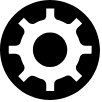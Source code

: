 <mxfile>
    <diagram id="QFLwnd3jGoa9qu375Ejh" name="Page-1">
        <mxGraphModel dx="1326" dy="756" grid="1" gridSize="10" guides="1" tooltips="1" connect="1" arrows="1" fold="1" page="1" pageScale="1" pageWidth="850" pageHeight="1100" math="0" shadow="0">
            <root>
                <mxCell id="0"/>
                <mxCell id="1" parent="0"/>
                <mxCell id="2" value="" style="sketch=0;pointerEvents=1;shadow=0;dashed=0;html=1;strokeColor=none;fillColor=#000000;aspect=fixed;labelPosition=center;verticalLabelPosition=bottom;verticalAlign=top;align=center;outlineConnect=0;shape=mxgraph.vvd.vrealize_automation;" vertex="1" parent="1">
                    <mxGeometry x="400" y="360" width="50" height="50" as="geometry"/>
                </mxCell>
            </root>
        </mxGraphModel>
    </diagram>
</mxfile>